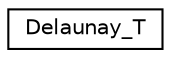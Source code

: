 digraph "Graphical Class Hierarchy"
{
  edge [fontname="Helvetica",fontsize="10",labelfontname="Helvetica",labelfontsize="10"];
  node [fontname="Helvetica",fontsize="10",shape=record];
  rankdir="LR";
  Node0 [label="Delaunay_T",height=0.2,width=0.4,color="black", fillcolor="white", style="filled",URL="$structDelaunay__T.html"];
}
